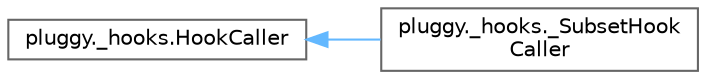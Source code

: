 digraph "Graphical Class Hierarchy"
{
 // LATEX_PDF_SIZE
  bgcolor="transparent";
  edge [fontname=Helvetica,fontsize=10,labelfontname=Helvetica,labelfontsize=10];
  node [fontname=Helvetica,fontsize=10,shape=box,height=0.2,width=0.4];
  rankdir="LR";
  Node0 [id="Node000000",label="pluggy._hooks.HookCaller",height=0.2,width=0.4,color="grey40", fillcolor="white", style="filled",URL="$classpluggy_1_1__hooks_1_1_hook_caller.html",tooltip=" "];
  Node0 -> Node1 [id="edge4099_Node000000_Node000001",dir="back",color="steelblue1",style="solid",tooltip=" "];
  Node1 [id="Node000001",label="pluggy._hooks._SubsetHook\lCaller",height=0.2,width=0.4,color="grey40", fillcolor="white", style="filled",URL="$classpluggy_1_1__hooks_1_1___subset_hook_caller.html",tooltip=" "];
}
